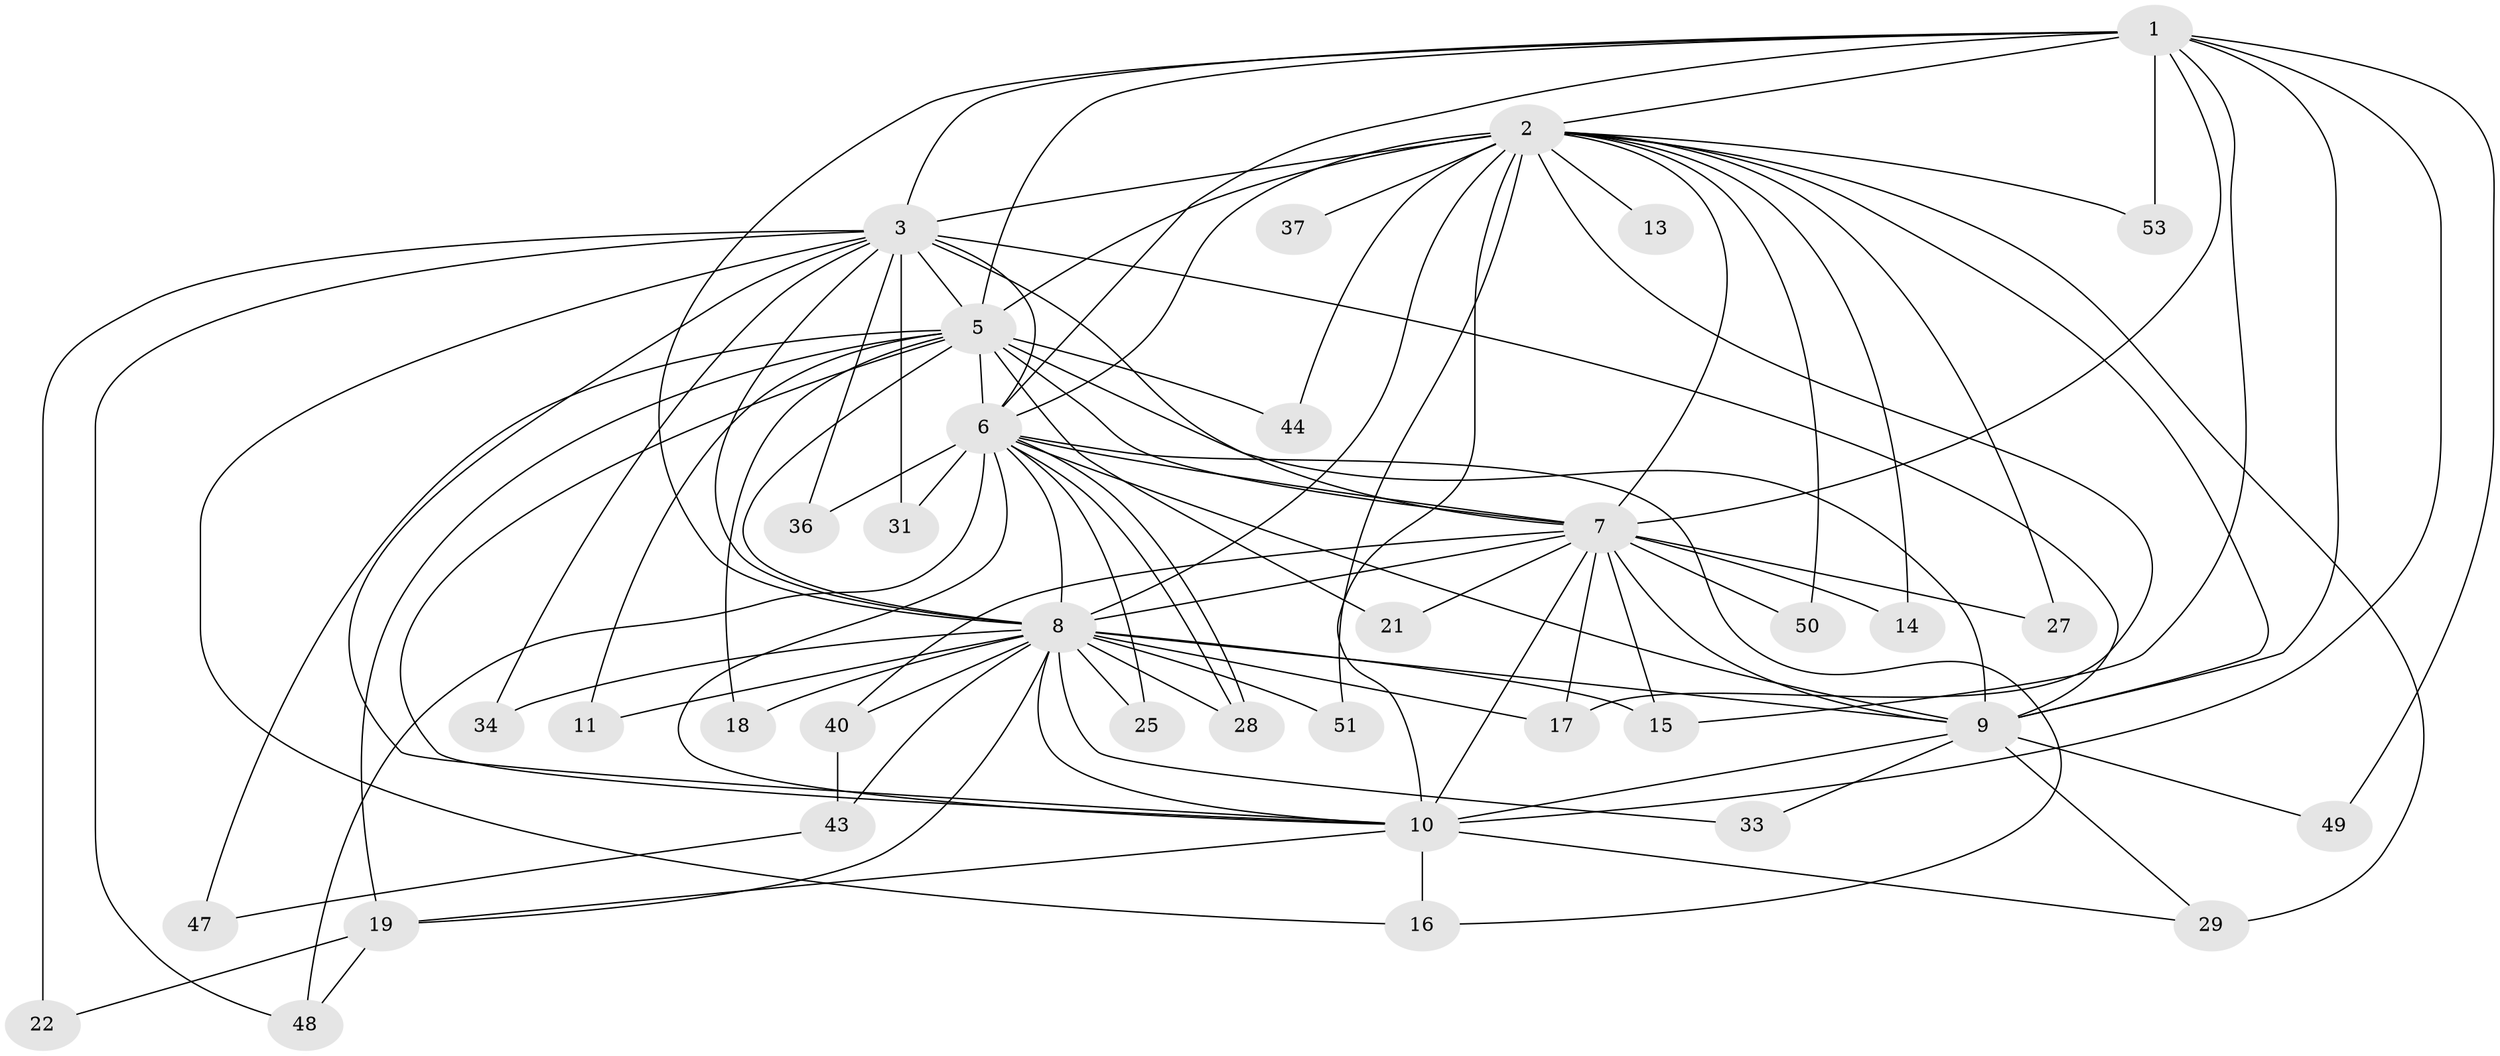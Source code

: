// Generated by graph-tools (version 1.1) at 2025/51/02/27/25 19:51:53]
// undirected, 37 vertices, 97 edges
graph export_dot {
graph [start="1"]
  node [color=gray90,style=filled];
  1 [super="+42"];
  2 [super="+4"];
  3 [super="+32"];
  5 [super="+12"];
  6 [super="+45"];
  7 [super="+26"];
  8 [super="+46"];
  9 [super="+41"];
  10 [super="+30"];
  11;
  13;
  14 [super="+24"];
  15 [super="+38"];
  16 [super="+23"];
  17 [super="+20"];
  18;
  19 [super="+39"];
  21;
  22;
  25;
  27;
  28;
  29 [super="+35"];
  31;
  33;
  34;
  36;
  37;
  40;
  43;
  44;
  47;
  48 [super="+52"];
  49;
  50;
  51;
  53;
  1 -- 2 [weight=2];
  1 -- 3;
  1 -- 5;
  1 -- 6;
  1 -- 7;
  1 -- 8;
  1 -- 9;
  1 -- 10 [weight=2];
  1 -- 15;
  1 -- 53;
  1 -- 49;
  2 -- 3 [weight=2];
  2 -- 5 [weight=2];
  2 -- 6 [weight=2];
  2 -- 7 [weight=2];
  2 -- 8 [weight=2];
  2 -- 9 [weight=2];
  2 -- 10 [weight=3];
  2 -- 14 [weight=2];
  2 -- 17;
  2 -- 37 [weight=2];
  2 -- 44;
  2 -- 50;
  2 -- 51;
  2 -- 53;
  2 -- 13;
  2 -- 27;
  2 -- 29;
  3 -- 5;
  3 -- 6;
  3 -- 7 [weight=2];
  3 -- 8;
  3 -- 9;
  3 -- 10;
  3 -- 16;
  3 -- 22 [weight=2];
  3 -- 31;
  3 -- 34;
  3 -- 36;
  3 -- 48;
  5 -- 6 [weight=2];
  5 -- 7;
  5 -- 8;
  5 -- 9;
  5 -- 10;
  5 -- 11;
  5 -- 18;
  5 -- 44;
  5 -- 47;
  5 -- 21;
  5 -- 19;
  6 -- 7;
  6 -- 8;
  6 -- 9;
  6 -- 10 [weight=2];
  6 -- 25;
  6 -- 28;
  6 -- 28;
  6 -- 31;
  6 -- 36;
  6 -- 16;
  6 -- 48;
  7 -- 8;
  7 -- 9 [weight=2];
  7 -- 10;
  7 -- 14;
  7 -- 21;
  7 -- 27;
  7 -- 40;
  7 -- 50;
  7 -- 15;
  7 -- 17;
  8 -- 9;
  8 -- 10;
  8 -- 11;
  8 -- 15;
  8 -- 17;
  8 -- 18;
  8 -- 19;
  8 -- 25;
  8 -- 33;
  8 -- 34;
  8 -- 40;
  8 -- 43;
  8 -- 51;
  8 -- 28;
  9 -- 10;
  9 -- 29;
  9 -- 33;
  9 -- 49;
  10 -- 16;
  10 -- 19;
  10 -- 29;
  19 -- 22;
  19 -- 48;
  40 -- 43;
  43 -- 47;
}
